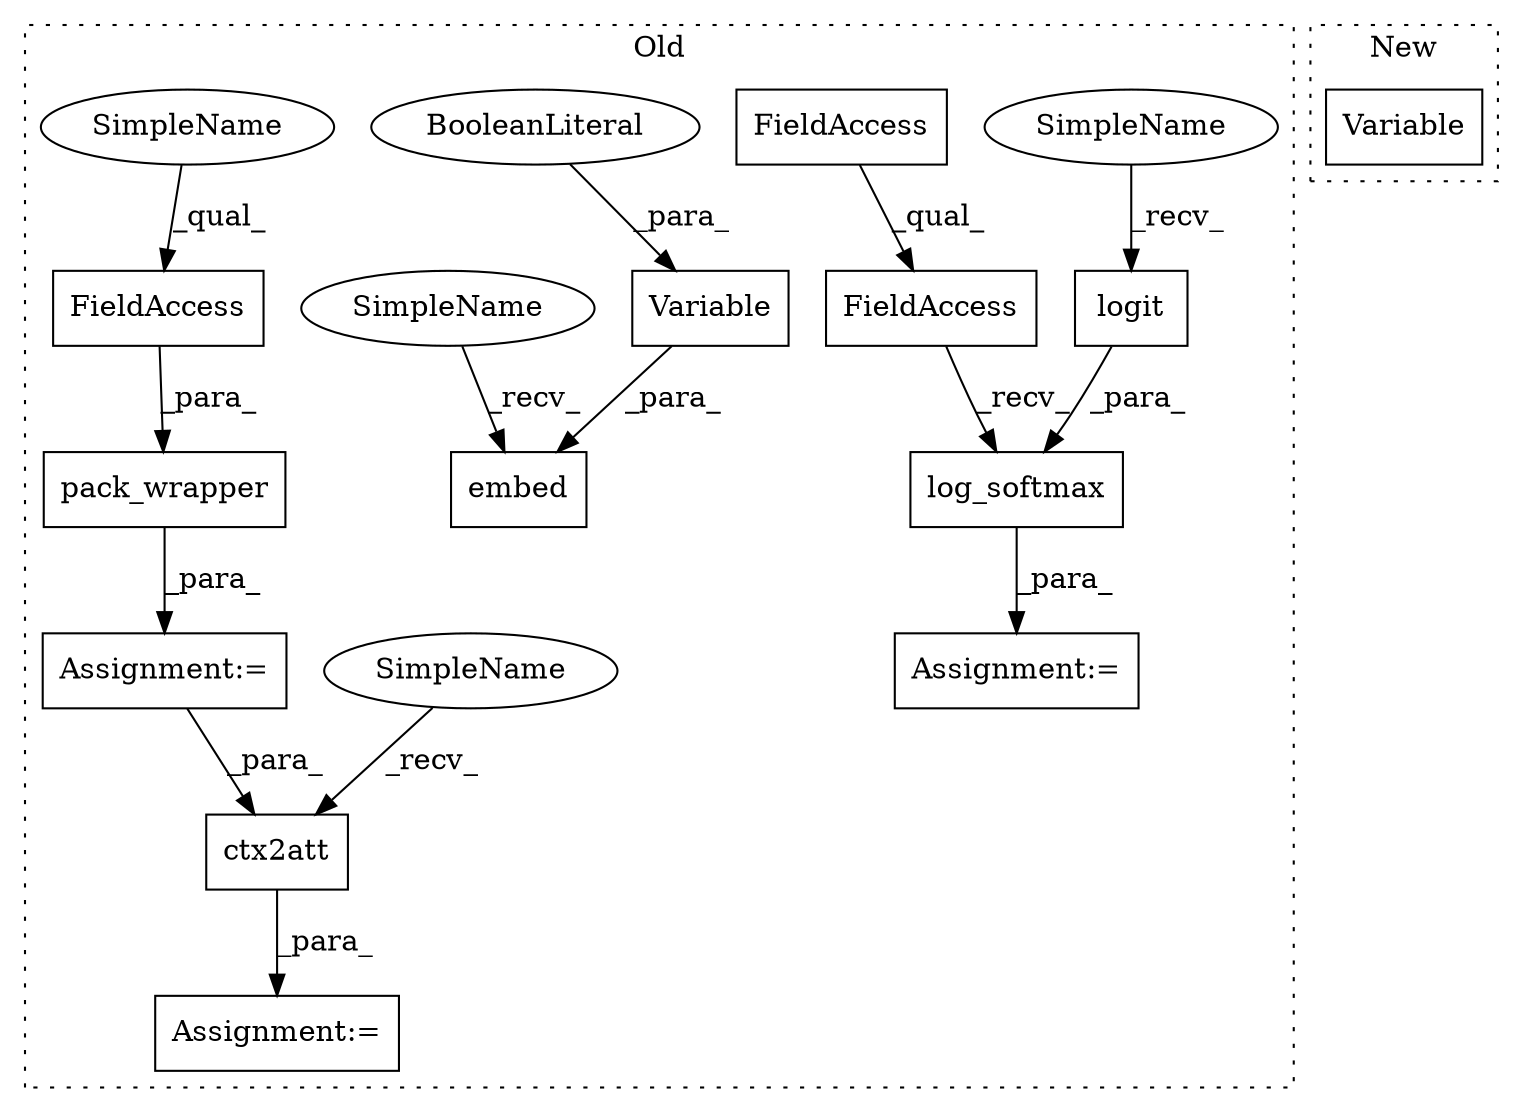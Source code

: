 digraph G {
subgraph cluster0 {
1 [label="log_softmax" a="32" s="11372,11402" l="12,1" shape="box"];
3 [label="FieldAccess" a="22" s="11352" l="19" shape="box"];
4 [label="FieldAccess" a="22" s="11352" l="8" shape="box"];
5 [label="logit" a="32" s="11389,11401" l="6,1" shape="box"];
6 [label="FieldAccess" a="22" s="9554" l="14" shape="box"];
7 [label="pack_wrapper" a="32" s="9541,9588" l="13,1" shape="box"];
8 [label="ctx2att" a="32" s="9612,9629" l="8,1" shape="box"];
9 [label="embed" a="32" s="10461,10485" l="6,1" shape="box"];
10 [label="Variable" a="32" s="10467,10484" l="9,1" shape="box"];
11 [label="BooleanLiteral" a="9" s="10479" l="5" shape="ellipse"];
12 [label="Assignment:=" a="7" s="11351" l="1" shape="box"];
13 [label="Assignment:=" a="7" s="9540" l="1" shape="box"];
14 [label="Assignment:=" a="7" s="9606" l="1" shape="box"];
15 [label="SimpleName" a="42" s="11384" l="4" shape="ellipse"];
16 [label="SimpleName" a="42" s="9607" l="4" shape="ellipse"];
17 [label="SimpleName" a="42" s="10456" l="4" shape="ellipse"];
18 [label="SimpleName" a="42" s="9554" l="4" shape="ellipse"];
label = "Old";
style="dotted";
}
subgraph cluster1 {
2 [label="Variable" a="32" s="10916,10927" l="9,1" shape="box"];
label = "New";
style="dotted";
}
1 -> 12 [label="_para_"];
3 -> 1 [label="_recv_"];
4 -> 3 [label="_qual_"];
5 -> 1 [label="_para_"];
6 -> 7 [label="_para_"];
7 -> 13 [label="_para_"];
8 -> 14 [label="_para_"];
10 -> 9 [label="_para_"];
11 -> 10 [label="_para_"];
13 -> 8 [label="_para_"];
15 -> 5 [label="_recv_"];
16 -> 8 [label="_recv_"];
17 -> 9 [label="_recv_"];
18 -> 6 [label="_qual_"];
}